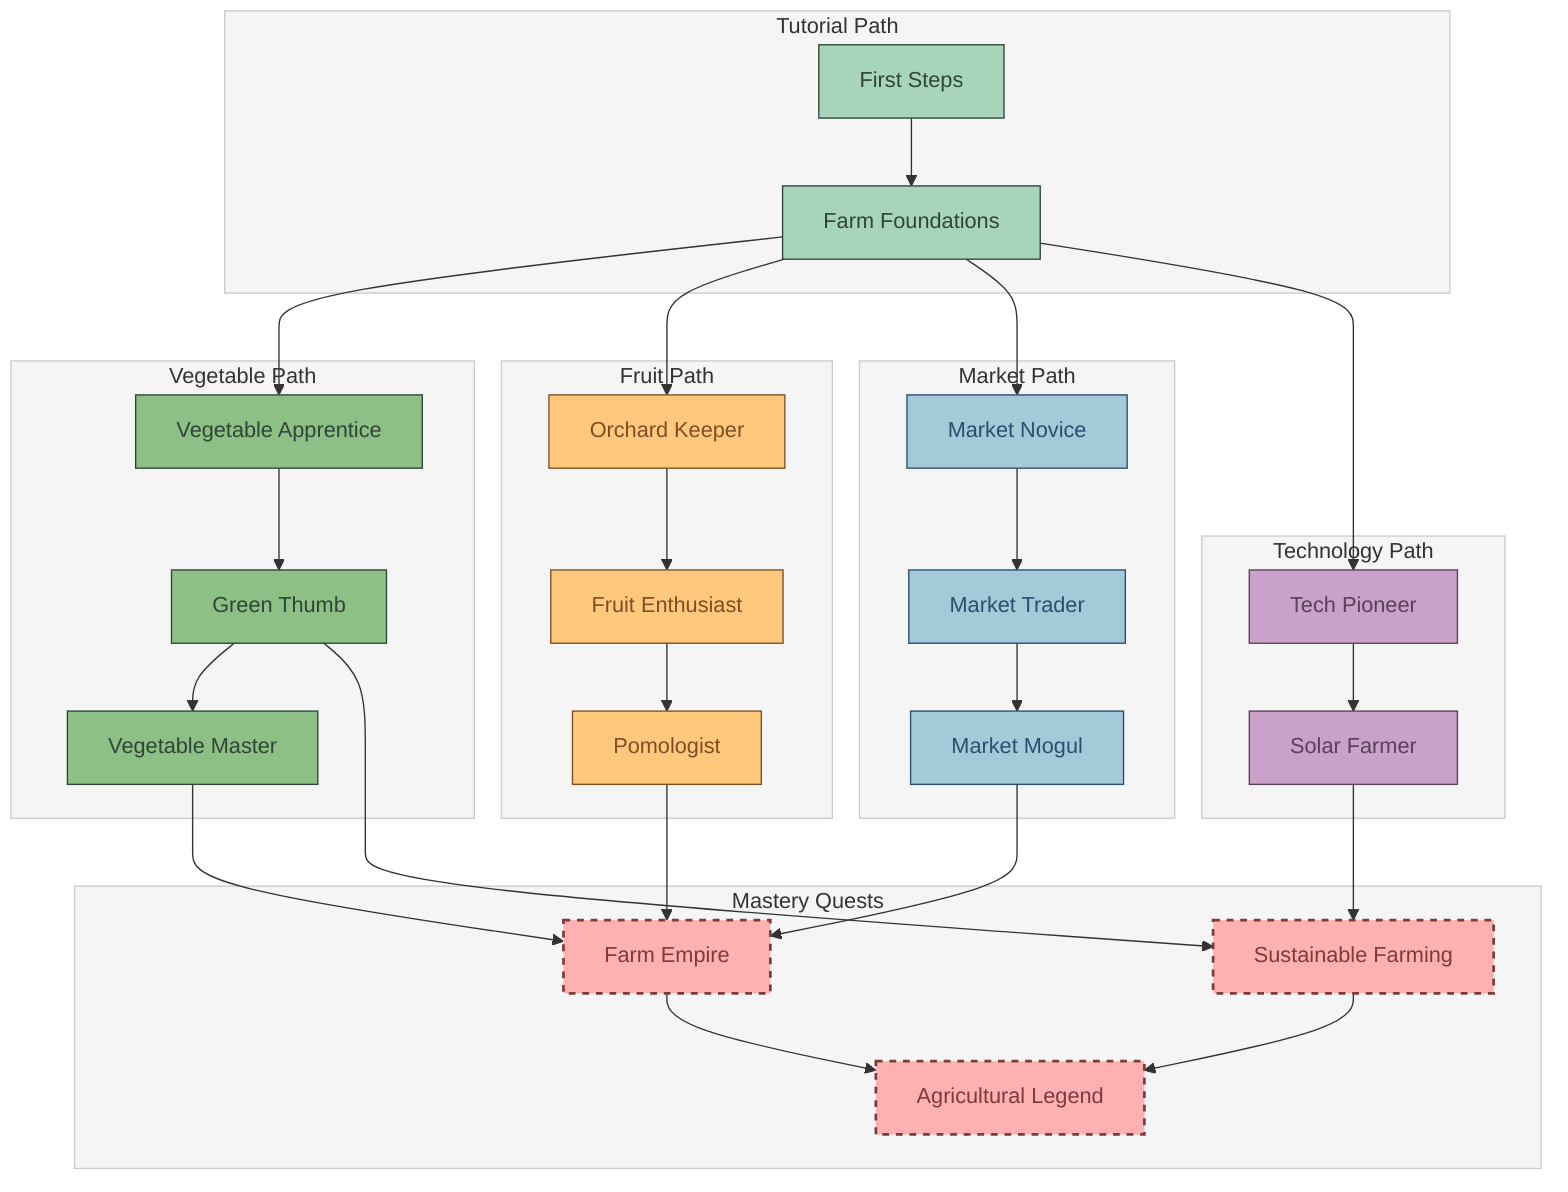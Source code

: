 flowchart TD
    subgraph Tutorial ["Tutorial Path"]
        FirstSteps["First Steps"]
        FarmFoundations["Farm Foundations"]
    end
    
    subgraph Vegetables ["Vegetable Path"]
        VegetableApprentice["Vegetable Apprentice"]
        GreenThumb["Green Thumb"]
        VegetableMaster["Vegetable Master"]
    end
    
    subgraph Fruits ["Fruit Path"]
        OrchardKeeper["Orchard Keeper"]
        FruitEnthusiast["Fruit Enthusiast"]
        Pomologist["Pomologist"]
    end
    
    subgraph Markets ["Market Path"]
        MarketNovice["Market Novice"]
        MarketTrader["Market Trader"]
        MarketMogul["Market Mogul"]
    end
    
    subgraph Technology ["Technology Path"]
        TechPioneer["Tech Pioneer"]
        SolarFarmer["Solar Farmer"]
    end
    
    subgraph Mastery ["Mastery Quests"]
        SustainableFarming["Sustainable Farming"]
        FarmEmpire["Farm Empire"]
        AgriculturalLegend["Agricultural Legend"]
    end
    
    %% Tutorial Path Connections
    FirstSteps --> FarmFoundations
    
    %% Path branches from Farm Foundations
    FarmFoundations --> VegetableApprentice
    FarmFoundations --> OrchardKeeper
    FarmFoundations --> MarketNovice
    FarmFoundations --> TechPioneer
    
    %% Vegetable Path Connections
    VegetableApprentice --> GreenThumb
    GreenThumb --> VegetableMaster
    
    %% Fruit Path Connections
    OrchardKeeper --> FruitEnthusiast
    FruitEnthusiast --> Pomologist
    
    %% Market Path Connections
    MarketNovice --> MarketTrader
    MarketTrader --> MarketMogul
    
    %% Technology Path Connections
    TechPioneer --> SolarFarmer
    
    %% Mastery Quest Connections
    GreenThumb --> SustainableFarming
    SolarFarmer --> SustainableFarming
    
    MarketMogul --> FarmEmpire
    Pomologist --> FarmEmpire
    VegetableMaster --> FarmEmpire
    
    SustainableFarming --> AgriculturalLegend
    FarmEmpire --> AgriculturalLegend
    
    %% Styling for different quest paths
    classDef tutorial fill:#a8d5ba,stroke:#2F4538,stroke-width:1px,color:#2F4538
    classDef vegetable fill:#8cc084,stroke:#2F4538,stroke-width:1px,color:#2F4538
    classDef fruit fill:#ffc87c,stroke:#7D4F24,stroke-width:1px,color:#7D4F24
    classDef market fill:#a4cada,stroke:#2A4E6E,stroke-width:1px,color:#2A4E6E
    classDef technology fill:#c8a2c8,stroke:#5D3E5D,stroke-width:1px,color:#5D3E5D
    classDef mastery fill:#ffb1b1,stroke:#7D3B3B,stroke-width:2px,color:#7D3B3B,stroke-dasharray: 5 5
    
    %% Styling for subgraphs
    classDef subgraphStyle fill:#f5f5f5,stroke:#cccccc,stroke-width:1px
    
    %% Apply styles to quest nodes
    class FirstSteps,FarmFoundations tutorial
    class VegetableApprentice,GreenThumb,VegetableMaster vegetable
    class OrchardKeeper,FruitEnthusiast,Pomologist fruit
    class MarketNovice,MarketTrader,MarketMogul market
    class TechPioneer,SolarFarmer technology
    class SustainableFarming,FarmEmpire,AgriculturalLegend mastery
    
    %% Apply styles to subgraphs
    class Tutorial,Vegetables,Fruits,Markets,Technology,Mastery subgraphStyle